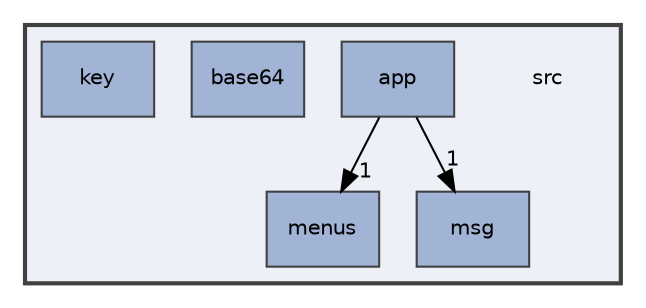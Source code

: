 digraph "src"
{
 // LATEX_PDF_SIZE
  edge [fontname="Helvetica",fontsize="10",labelfontname="Helvetica",labelfontsize="10"];
  node [fontname="Helvetica",fontsize="10",shape=record];
  compound=true
  subgraph clusterdir_68267d1309a1af8e8297ef4c3efbcdba {
    graph [ bgcolor="#edf0f7", pencolor="grey25", style="filled,bold,", label="", fontname="Helvetica", fontsize="10", URL="dir_68267d1309a1af8e8297ef4c3efbcdba.html"]
    dir_68267d1309a1af8e8297ef4c3efbcdba [shape=plaintext, label="src"];
  dir_5194e5fea318fda12687127c23f8aba1 [shape=box, label="app", style="filled,", fillcolor="#a2b4d6", color="grey25", URL="dir_5194e5fea318fda12687127c23f8aba1.html"];
  dir_9ab17fd7f07b28ef7164bcc825435f04 [shape=box, label="base64", style="filled,", fillcolor="#a2b4d6", color="grey25", URL="dir_9ab17fd7f07b28ef7164bcc825435f04.html"];
  dir_ff64c0a7b4bae699fcf552591e127786 [shape=box, label="key", style="filled,", fillcolor="#a2b4d6", color="grey25", URL="dir_ff64c0a7b4bae699fcf552591e127786.html"];
  dir_a4cf0bd8881f9bd048453dfed09211e5 [shape=box, label="menus", style="filled,", fillcolor="#a2b4d6", color="grey25", URL="dir_a4cf0bd8881f9bd048453dfed09211e5.html"];
  dir_92db932c96b71876a62b1386c1d468d9 [shape=box, label="msg", style="filled,", fillcolor="#a2b4d6", color="grey25", URL="dir_92db932c96b71876a62b1386c1d468d9.html"];
  }
  dir_5194e5fea318fda12687127c23f8aba1->dir_92db932c96b71876a62b1386c1d468d9 [headlabel="1", labeldistance=1.5 headhref="dir_000000_000004.html"];
  dir_5194e5fea318fda12687127c23f8aba1->dir_a4cf0bd8881f9bd048453dfed09211e5 [headlabel="1", labeldistance=1.5 headhref="dir_000000_000003.html"];
}
